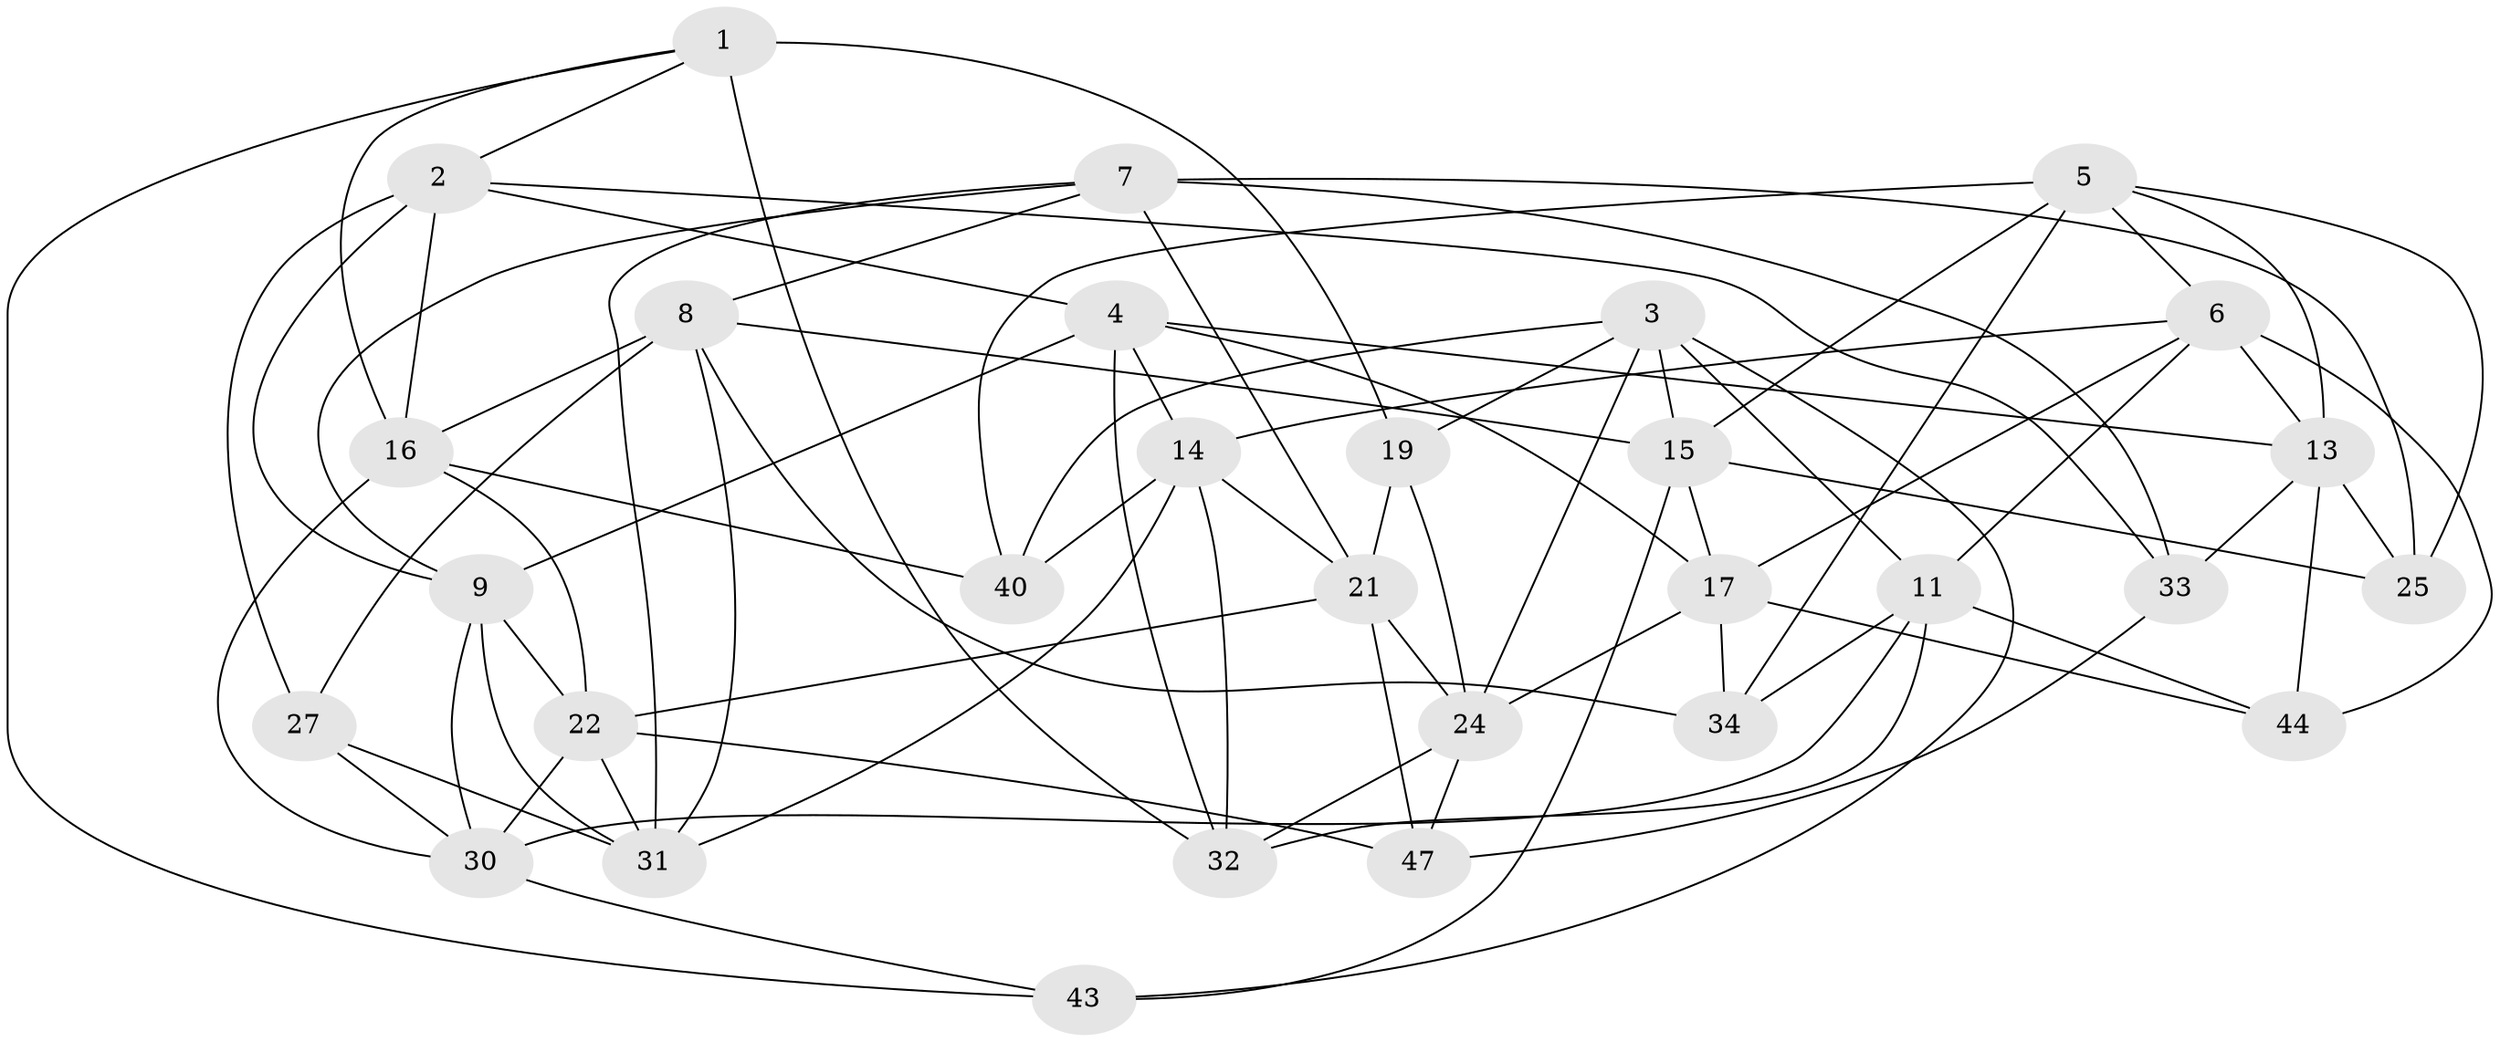// original degree distribution, {4: 1.0}
// Generated by graph-tools (version 1.1) at 2025/11/02/27/25 16:11:50]
// undirected, 30 vertices, 80 edges
graph export_dot {
graph [start="1"]
  node [color=gray90,style=filled];
  1 [super="+10"];
  2 [super="+45"];
  3 [super="+29"];
  4 [super="+18"];
  5 [super="+38"];
  6 [super="+48"];
  7 [super="+12"];
  8 [super="+28"];
  9 [super="+42"];
  11 [super="+39"];
  13 [super="+20"];
  14 [super="+50"];
  15 [super="+41"];
  16 [super="+49"];
  17 [super="+51"];
  19;
  21 [super="+26"];
  22 [super="+23"];
  24 [super="+36"];
  25;
  27;
  30 [super="+46"];
  31 [super="+37"];
  32 [super="+35"];
  33;
  34;
  40;
  43;
  44;
  47;
  1 -- 43;
  1 -- 16;
  1 -- 2;
  1 -- 32 [weight=2];
  1 -- 19;
  2 -- 4;
  2 -- 16;
  2 -- 9;
  2 -- 27;
  2 -- 33;
  3 -- 11;
  3 -- 19;
  3 -- 24;
  3 -- 40;
  3 -- 43;
  3 -- 15;
  4 -- 14;
  4 -- 9;
  4 -- 13;
  4 -- 17;
  4 -- 32;
  5 -- 15;
  5 -- 25;
  5 -- 40;
  5 -- 34;
  5 -- 13;
  5 -- 6;
  6 -- 44;
  6 -- 14;
  6 -- 11;
  6 -- 13;
  6 -- 17;
  7 -- 31;
  7 -- 33;
  7 -- 25;
  7 -- 21;
  7 -- 9;
  7 -- 8;
  8 -- 27;
  8 -- 16;
  8 -- 31;
  8 -- 34;
  8 -- 15;
  9 -- 30;
  9 -- 31;
  9 -- 22;
  11 -- 44;
  11 -- 30;
  11 -- 32;
  11 -- 34;
  13 -- 33;
  13 -- 25;
  13 -- 44;
  14 -- 31;
  14 -- 40;
  14 -- 21;
  14 -- 32;
  15 -- 25;
  15 -- 17;
  15 -- 43;
  16 -- 30;
  16 -- 40;
  16 -- 22;
  17 -- 34;
  17 -- 44;
  17 -- 24;
  19 -- 24;
  19 -- 21;
  21 -- 24;
  21 -- 47;
  21 -- 22;
  22 -- 31;
  22 -- 30;
  22 -- 47;
  24 -- 32;
  24 -- 47;
  27 -- 31;
  27 -- 30;
  30 -- 43;
  33 -- 47;
}
